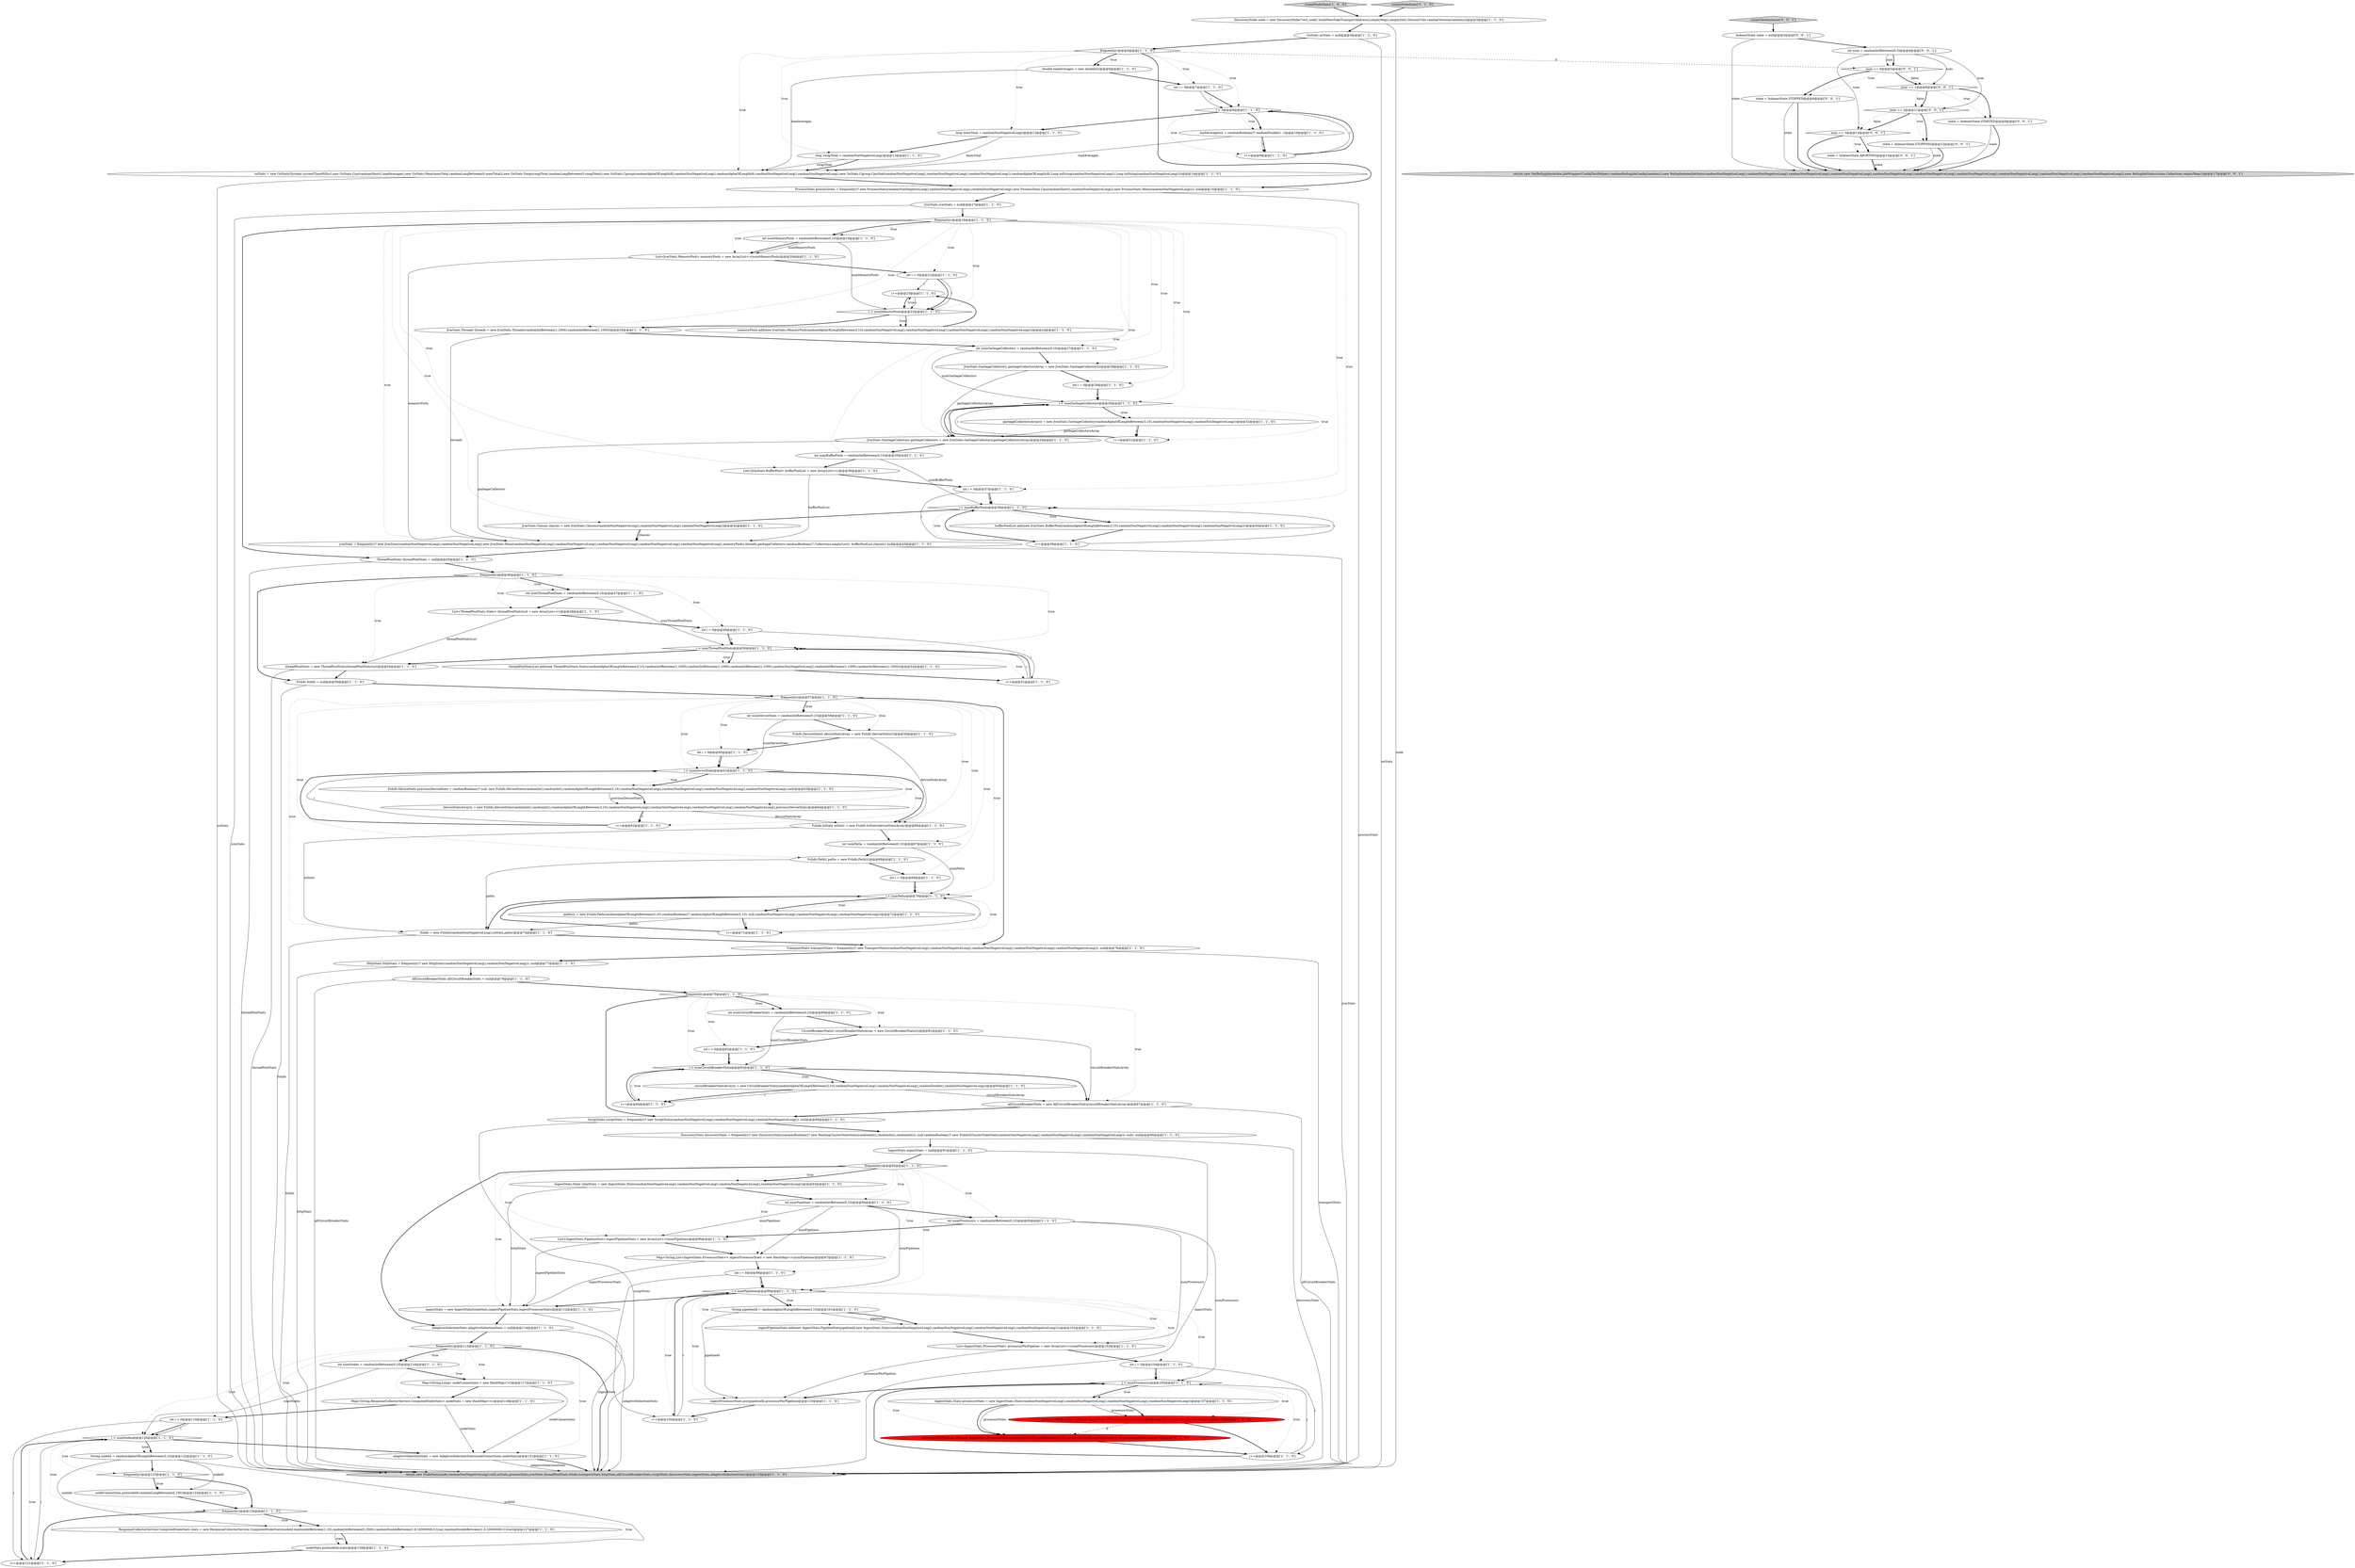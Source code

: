 digraph {
54 [style = filled, label = "int numPaths = randomIntBetween(0,10)@@@67@@@['1', '1', '0']", fillcolor = white, shape = ellipse image = "AAA0AAABBB1BBB"];
37 [style = filled, label = "i++@@@9@@@['1', '1', '0']", fillcolor = white, shape = ellipse image = "AAA0AAABBB1BBB"];
101 [style = filled, label = "ThreadPoolStats threadPoolStats = null@@@45@@@['1', '1', '0']", fillcolor = white, shape = ellipse image = "AAA0AAABBB1BBB"];
26 [style = filled, label = "bufferPoolList.add(new JvmStats.BufferPool(randomAlphaOfLengthBetween(3,10),randomNonNegativeLong(),randomNonNegativeLong(),randomNonNegativeLong()))@@@40@@@['1', '1', '0']", fillcolor = white, shape = ellipse image = "AAA0AAABBB1BBB"];
49 [style = filled, label = "osStats = new OsStats(System.currentTimeMillis(),new OsStats.Cpu(randomShort(),loadAverages),new OsStats.Mem(memTotal,randomLongBetween(0,memTotal)),new OsStats.Swap(swapTotal,randomLongBetween(0,swapTotal)),new OsStats.Cgroup(randomAlphaOfLength(8),randomNonNegativeLong(),randomAlphaOfLength(8),randomNonNegativeLong(),randomNonNegativeLong(),new OsStats.Cgroup.CpuStat(randomNonNegativeLong(),randomNonNegativeLong(),randomNonNegativeLong()),randomAlphaOfLength(8),Long.toString(randomNonNegativeLong()),Long.toString(randomNonNegativeLong())))@@@14@@@['1', '1', '0']", fillcolor = white, shape = ellipse image = "AAA0AAABBB1BBB"];
24 [style = filled, label = "i++@@@121@@@['1', '1', '0']", fillcolor = white, shape = ellipse image = "AAA0AAABBB1BBB"];
63 [style = filled, label = "return new NodeStats(node,randomNonNegativeLong(),null,osStats,processStats,jvmStats,threadPoolStats,fsInfo,transportStats,httpStats,allCircuitBreakerStats,scriptStats,discoveryStats,ingestStats,adaptiveSelectionStats)@@@133@@@['1', '1', '0']", fillcolor = lightgray, shape = ellipse image = "AAA0AAABBB1BBB"];
21 [style = filled, label = "int numNodes = randomIntBetween(0,10)@@@116@@@['1', '1', '0']", fillcolor = white, shape = ellipse image = "AAA0AAABBB1BBB"];
81 [style = filled, label = "FsInfo.DeviceStats(( deviceStatsArray = new FsInfo.DeviceStats((((@@@59@@@['1', '1', '0']", fillcolor = white, shape = ellipse image = "AAA0AAABBB1BBB"];
91 [style = filled, label = "allCircuitBreakerStats = new AllCircuitBreakerStats(circuitBreakerStatsArray)@@@87@@@['1', '1', '0']", fillcolor = white, shape = ellipse image = "AAA0AAABBB1BBB"];
2 [style = filled, label = "frequently()@@@115@@@['1', '1', '0']", fillcolor = white, shape = diamond image = "AAA0AAABBB1BBB"];
4 [style = filled, label = "int i = 0@@@21@@@['1', '1', '0']", fillcolor = white, shape = ellipse image = "AAA0AAABBB1BBB"];
116 [style = filled, label = "IndexerState state = null@@@3@@@['0', '0', '1']", fillcolor = white, shape = ellipse image = "AAA0AAABBB3BBB"];
107 [style = filled, label = "createNodeStats['1', '0', '0']", fillcolor = lightgray, shape = diamond image = "AAA0AAABBB1BBB"];
30 [style = filled, label = "IngestStats.Stats processorStats = new IngestStats.Stats(randomNonNegativeLong(),randomNonNegativeLong(),randomNonNegativeLong(),randomNonNegativeLong())@@@107@@@['1', '1', '0']", fillcolor = white, shape = ellipse image = "AAA0AAABBB1BBB"];
72 [style = filled, label = "ScriptStats scriptStats = frequently()? new ScriptStats(randomNonNegativeLong(),randomNonNegativeLong(),randomNonNegativeLong()): null@@@89@@@['1', '1', '0']", fillcolor = white, shape = ellipse image = "AAA0AAABBB1BBB"];
110 [style = filled, label = "AdaptiveSelectionStats adaptiveSelectionStats = null@@@114@@@['1', '1', '0']", fillcolor = white, shape = ellipse image = "AAA0AAABBB1BBB"];
114 [style = filled, label = "state = IndexerState.ABORTING@@@15@@@['0', '0', '1']", fillcolor = white, shape = ellipse image = "AAA0AAABBB3BBB"];
95 [style = filled, label = "i < numDeviceStats@@@61@@@['1', '1', '0']", fillcolor = white, shape = diamond image = "AAA0AAABBB1BBB"];
47 [style = filled, label = "AllCircuitBreakerStats allCircuitBreakerStats = null@@@78@@@['1', '1', '0']", fillcolor = white, shape = ellipse image = "AAA0AAABBB1BBB"];
121 [style = filled, label = "state = IndexerState.STOPPING@@@12@@@['0', '0', '1']", fillcolor = white, shape = ellipse image = "AAA0AAABBB3BBB"];
104 [style = filled, label = "jvmStats = frequently()? new JvmStats(randomNonNegativeLong(),randomNonNegativeLong(),new JvmStats.Mem(randomNonNegativeLong(),randomNonNegativeLong(),randomNonNegativeLong(),randomNonNegativeLong(),randomNonNegativeLong(),memoryPools),threads,garbageCollectors,randomBoolean()? Collections.emptyList(): bufferPoolList,classes): null@@@43@@@['1', '1', '0']", fillcolor = white, shape = ellipse image = "AAA0AAABBB1BBB"];
56 [style = filled, label = "JvmStats.Threads threads = new JvmStats.Threads(randomIntBetween(1,1000),randomIntBetween(1,1000))@@@26@@@['1', '1', '0']", fillcolor = white, shape = ellipse image = "AAA0AAABBB1BBB"];
22 [style = filled, label = "List<JvmStats.BufferPool> bufferPoolList = new ArrayList<>()@@@36@@@['1', '1', '0']", fillcolor = white, shape = ellipse image = "AAA0AAABBB1BBB"];
113 [style = filled, label = "createNodeStats['0', '1', '0']", fillcolor = lightgray, shape = diamond image = "AAA0AAABBB2BBB"];
66 [style = filled, label = "i < numNodes@@@120@@@['1', '1', '0']", fillcolor = white, shape = diamond image = "AAA0AAABBB1BBB"];
32 [style = filled, label = "i < numCircuitBreakerStats@@@83@@@['1', '1', '0']", fillcolor = white, shape = diamond image = "AAA0AAABBB1BBB"];
102 [style = filled, label = "i++@@@71@@@['1', '1', '0']", fillcolor = white, shape = ellipse image = "AAA0AAABBB1BBB"];
19 [style = filled, label = "long swapTotal = randomNonNegativeLong()@@@13@@@['1', '1', '0']", fillcolor = white, shape = ellipse image = "AAA0AAABBB1BBB"];
106 [style = filled, label = "Map<String,ResponseCollectorService.ComputedNodeStats> nodeStats = new HashMap<>()@@@118@@@['1', '1', '0']", fillcolor = white, shape = ellipse image = "AAA0AAABBB1BBB"];
70 [style = filled, label = "frequently()@@@5@@@['1', '1', '0']", fillcolor = white, shape = diamond image = "AAA0AAABBB1BBB"];
12 [style = filled, label = "IngestStats ingestStats = null@@@91@@@['1', '1', '0']", fillcolor = white, shape = ellipse image = "AAA0AAABBB1BBB"];
44 [style = filled, label = "long memTotal = randomNonNegativeLong()@@@12@@@['1', '1', '0']", fillcolor = white, shape = ellipse image = "AAA0AAABBB1BBB"];
89 [style = filled, label = "int j = 0@@@104@@@['1', '1', '0']", fillcolor = white, shape = ellipse image = "AAA0AAABBB1BBB"];
25 [style = filled, label = "List<IngestStats.PipelineStat> ingestPipelineStats = new ArrayList<>(numPipelines)@@@96@@@['1', '1', '0']", fillcolor = white, shape = ellipse image = "AAA0AAABBB1BBB"];
120 [style = filled, label = "num == 1@@@8@@@['0', '0', '1']", fillcolor = white, shape = diamond image = "AAA0AAABBB3BBB"];
34 [style = filled, label = "i++@@@62@@@['1', '1', '0']", fillcolor = white, shape = ellipse image = "AAA0AAABBB1BBB"];
62 [style = filled, label = "ingestStats = new IngestStats(totalStats,ingestPipelineStats,ingestProcessorStats)@@@112@@@['1', '1', '0']", fillcolor = white, shape = ellipse image = "AAA0AAABBB1BBB"];
55 [style = filled, label = "FsInfo.IoStats ioStats = new FsInfo.IoStats(deviceStatsArray)@@@66@@@['1', '1', '0']", fillcolor = white, shape = ellipse image = "AAA0AAABBB1BBB"];
124 [style = filled, label = "num == 0@@@5@@@['0', '0', '1']", fillcolor = white, shape = diamond image = "AAA0AAABBB3BBB"];
105 [style = filled, label = "JvmStats.Classes classes = new JvmStats.Classes(randomNonNegativeLong(),randomNonNegativeLong(),randomNonNegativeLong())@@@42@@@['1', '1', '0']", fillcolor = white, shape = ellipse image = "AAA0AAABBB1BBB"];
39 [style = filled, label = "i < numThreadPoolStats@@@50@@@['1', '1', '0']", fillcolor = white, shape = diamond image = "AAA0AAABBB1BBB"];
123 [style = filled, label = "num == 3@@@14@@@['0', '0', '1']", fillcolor = white, shape = diamond image = "AAA0AAABBB3BBB"];
36 [style = filled, label = "threadPoolStats = new ThreadPoolStats(threadPoolStatsList)@@@54@@@['1', '1', '0']", fillcolor = white, shape = ellipse image = "AAA0AAABBB1BBB"];
117 [style = filled, label = "state = IndexerState.STARTED@@@9@@@['0', '0', '1']", fillcolor = white, shape = ellipse image = "AAA0AAABBB3BBB"];
17 [style = filled, label = "int numDeviceStats = randomIntBetween(0,10)@@@58@@@['1', '1', '0']", fillcolor = white, shape = ellipse image = "AAA0AAABBB1BBB"];
58 [style = filled, label = "loadAverages(i( = randomBoolean()? randomDouble(): -1@@@10@@@['1', '1', '0']", fillcolor = white, shape = ellipse image = "AAA0AAABBB1BBB"];
51 [style = filled, label = "int numGarbageCollectors = randomIntBetween(0,10)@@@27@@@['1', '1', '0']", fillcolor = white, shape = ellipse image = "AAA0AAABBB1BBB"];
60 [style = filled, label = "i < numPaths@@@70@@@['1', '1', '0']", fillcolor = white, shape = diamond image = "AAA0AAABBB1BBB"];
46 [style = filled, label = "FsInfo.DeviceStats previousDeviceStats = randomBoolean()? null: new FsInfo.DeviceStats(randomInt(),randomInt(),randomAlphaOfLengthBetween(3,10),randomNonNegativeLong(),randomNonNegativeLong(),randomNonNegativeLong(),randomNonNegativeLong(),null)@@@63@@@['1', '1', '0']", fillcolor = white, shape = ellipse image = "AAA0AAABBB1BBB"];
125 [style = filled, label = "return new GetRollupJobsAction.JobWrapper(ConfigTestHelpers.randomRollupJobConfig(random()),new RollupIndexerJobStats(randomNonNegativeLong(),randomNonNegativeLong(),randomNonNegativeLong(),randomNonNegativeLong(),randomNonNegativeLong(),randomNonNegativeLong(),randomNonNegativeLong(),randomNonNegativeLong(),randomNonNegativeLong(),randomNonNegativeLong()),new RollupJobStatus(state,Collections.emptyMap()))@@@17@@@['0', '0', '1']", fillcolor = lightgray, shape = ellipse image = "AAA0AAABBB3BBB"];
50 [style = filled, label = "OsStats osStats = null@@@4@@@['1', '1', '0']", fillcolor = white, shape = ellipse image = "AAA0AAABBB1BBB"];
53 [style = filled, label = "j < numProcessors@@@105@@@['1', '1', '0']", fillcolor = white, shape = diamond image = "AAA0AAABBB1BBB"];
33 [style = filled, label = "i < numGarbageCollectors@@@30@@@['1', '1', '0']", fillcolor = white, shape = diamond image = "AAA0AAABBB1BBB"];
85 [style = filled, label = "i++@@@51@@@['1', '1', '0']", fillcolor = white, shape = ellipse image = "AAA0AAABBB1BBB"];
98 [style = filled, label = "int i = 0@@@98@@@['1', '1', '0']", fillcolor = white, shape = ellipse image = "AAA0AAABBB1BBB"];
35 [style = filled, label = "int i = 0@@@60@@@['1', '1', '0']", fillcolor = white, shape = ellipse image = "AAA0AAABBB1BBB"];
96 [style = filled, label = "int numProcessors = randomIntBetween(0,10)@@@95@@@['1', '1', '0']", fillcolor = white, shape = ellipse image = "AAA0AAABBB1BBB"];
9 [style = filled, label = "j++@@@106@@@['1', '1', '0']", fillcolor = white, shape = ellipse image = "AAA0AAABBB1BBB"];
11 [style = filled, label = "i++@@@23@@@['1', '1', '0']", fillcolor = white, shape = ellipse image = "AAA0AAABBB1BBB"];
97 [style = filled, label = "int i = 0@@@49@@@['1', '1', '0']", fillcolor = white, shape = ellipse image = "AAA0AAABBB1BBB"];
80 [style = filled, label = "frequently()@@@92@@@['1', '1', '0']", fillcolor = white, shape = diamond image = "AAA0AAABBB1BBB"];
65 [style = filled, label = "int i = 0@@@119@@@['1', '1', '0']", fillcolor = white, shape = ellipse image = "AAA0AAABBB1BBB"];
67 [style = filled, label = "i < numBufferPools@@@38@@@['1', '1', '0']", fillcolor = white, shape = diamond image = "AAA0AAABBB1BBB"];
57 [style = filled, label = "ResponseCollectorService.ComputedNodeStats stats = new ResponseCollectorService.ComputedNodeStats(nodeId,randomIntBetween(1,10),randomIntBetween(0,2000),randomDoubleBetween(1.0,10000000.0,true),randomDoubleBetween(1.0,10000000.0,true))@@@127@@@['1', '1', '0']", fillcolor = white, shape = ellipse image = "AAA0AAABBB1BBB"];
82 [style = filled, label = "int i = 0@@@69@@@['1', '1', '0']", fillcolor = white, shape = ellipse image = "AAA0AAABBB1BBB"];
92 [style = filled, label = "int numThreadPoolStats = randomIntBetween(0,10)@@@47@@@['1', '1', '0']", fillcolor = white, shape = ellipse image = "AAA0AAABBB1BBB"];
88 [style = filled, label = "HttpStats httpStats = frequently()? new HttpStats(randomNonNegativeLong(),randomNonNegativeLong()): null@@@77@@@['1', '1', '0']", fillcolor = white, shape = ellipse image = "AAA0AAABBB1BBB"];
28 [style = filled, label = "i++@@@39@@@['1', '1', '0']", fillcolor = white, shape = ellipse image = "AAA0AAABBB1BBB"];
52 [style = filled, label = "Map<String,List<IngestStats.ProcessorStat>> ingestProcessorStats = new HashMap<>(numPipelines)@@@97@@@['1', '1', '0']", fillcolor = white, shape = ellipse image = "AAA0AAABBB1BBB"];
77 [style = filled, label = "Map<String,Long> nodeConnections = new HashMap<>()@@@117@@@['1', '1', '0']", fillcolor = white, shape = ellipse image = "AAA0AAABBB1BBB"];
108 [style = filled, label = "ingestProcessorStats.put(pipelineId,processorPerPipeline)@@@110@@@['1', '1', '0']", fillcolor = white, shape = ellipse image = "AAA0AAABBB1BBB"];
86 [style = filled, label = "DiscoveryNode node = new DiscoveryNode(\"test_node\",buildNewFakeTransportAddress(),emptyMap(),emptySet(),VersionUtils.randomVersion(random()))@@@3@@@['1', '1', '0']", fillcolor = white, shape = ellipse image = "AAA0AAABBB1BBB"];
14 [style = filled, label = "FsInfo fsInfo = null@@@56@@@['1', '1', '0']", fillcolor = white, shape = ellipse image = "AAA0AAABBB1BBB"];
1 [style = filled, label = "i < 3@@@8@@@['1', '1', '0']", fillcolor = white, shape = diamond image = "AAA0AAABBB1BBB"];
112 [style = filled, label = "processorPerPipeline.add(new IngestStats.ProcessorStat(randomAlphaOfLengthBetween(3,10),randomAlphaOfLengthBetween(3,10),processorStats))@@@108@@@['0', '1', '0']", fillcolor = red, shape = ellipse image = "AAA1AAABBB2BBB"];
75 [style = filled, label = "DiscoveryStats discoveryStats = frequently()? new DiscoveryStats(randomBoolean()? new PendingClusterStateStats(randomInt(),randomInt(),randomInt()): null,randomBoolean()? new PublishClusterStateStats(randomNonNegativeLong(),randomNonNegativeLong(),randomNonNegativeLong()): null): null@@@90@@@['1', '1', '0']", fillcolor = white, shape = ellipse image = "AAA0AAABBB1BBB"];
78 [style = filled, label = "ProcessStats processStats = frequently()? new ProcessStats(randomNonNegativeLong(),randomNonNegativeLong(),randomNonNegativeLong(),new ProcessStats.Cpu(randomShort(),randomNonNegativeLong()),new ProcessStats.Mem(randomNonNegativeLong())): null@@@16@@@['1', '1', '0']", fillcolor = white, shape = ellipse image = "AAA0AAABBB1BBB"];
31 [style = filled, label = "TransportStats transportStats = frequently()? new TransportStats(randomNonNegativeLong(),randomNonNegativeLong(),randomNonNegativeLong(),randomNonNegativeLong(),randomNonNegativeLong()): null@@@76@@@['1', '1', '0']", fillcolor = white, shape = ellipse image = "AAA0AAABBB1BBB"];
27 [style = filled, label = "List<ThreadPoolStats.Stats> threadPoolStatsList = new ArrayList<>()@@@48@@@['1', '1', '0']", fillcolor = white, shape = ellipse image = "AAA0AAABBB1BBB"];
118 [style = filled, label = "num == 2@@@11@@@['0', '0', '1']", fillcolor = white, shape = diamond image = "AAA0AAABBB3BBB"];
115 [style = filled, label = "int num = randomIntBetween(0,3)@@@4@@@['0', '0', '1']", fillcolor = white, shape = ellipse image = "AAA0AAABBB3BBB"];
40 [style = filled, label = "i++@@@31@@@['1', '1', '0']", fillcolor = white, shape = ellipse image = "AAA0AAABBB1BBB"];
84 [style = filled, label = "int i = 0@@@82@@@['1', '1', '0']", fillcolor = white, shape = ellipse image = "AAA0AAABBB1BBB"];
71 [style = filled, label = "JvmStats jvmStats = null@@@17@@@['1', '1', '0']", fillcolor = white, shape = ellipse image = "AAA0AAABBB1BBB"];
87 [style = filled, label = "fsInfo = new FsInfo(randomNonNegativeLong(),ioStats,paths)@@@74@@@['1', '1', '0']", fillcolor = white, shape = ellipse image = "AAA0AAABBB1BBB"];
41 [style = filled, label = "JvmStats.GarbageCollector(( garbageCollectorsArray = new JvmStats.GarbageCollector((((@@@28@@@['1', '1', '0']", fillcolor = white, shape = ellipse image = "AAA0AAABBB1BBB"];
68 [style = filled, label = "int i = 0@@@7@@@['1', '1', '0']", fillcolor = white, shape = ellipse image = "AAA0AAABBB1BBB"];
119 [style = filled, label = "createTestInstance['0', '0', '1']", fillcolor = lightgray, shape = diamond image = "AAA0AAABBB3BBB"];
73 [style = filled, label = "int i = 0@@@37@@@['1', '1', '0']", fillcolor = white, shape = ellipse image = "AAA0AAABBB1BBB"];
59 [style = filled, label = "processorPerPipeline.add(new IngestStats.ProcessorStat(randomAlphaOfLengthBetween(3,10),processorStats))@@@108@@@['1', '0', '0']", fillcolor = red, shape = ellipse image = "AAA1AAABBB1BBB"];
111 [style = filled, label = "int numBufferPools = randomIntBetween(0,10)@@@35@@@['1', '1', '0']", fillcolor = white, shape = ellipse image = "AAA0AAABBB1BBB"];
100 [style = filled, label = "frequently()@@@18@@@['1', '1', '0']", fillcolor = white, shape = diamond image = "AAA0AAABBB1BBB"];
64 [style = filled, label = "double loadAverages = new double((((@@@6@@@['1', '1', '0']", fillcolor = white, shape = ellipse image = "AAA0AAABBB1BBB"];
6 [style = filled, label = "List<JvmStats.MemoryPool> memoryPools = new ArrayList<>(numMemoryPools)@@@20@@@['1', '1', '0']", fillcolor = white, shape = ellipse image = "AAA0AAABBB1BBB"];
18 [style = filled, label = "i < numPipelines@@@99@@@['1', '1', '0']", fillcolor = white, shape = diamond image = "AAA0AAABBB1BBB"];
42 [style = filled, label = "String nodeId = randomAlphaOfLengthBetween(3,10)@@@122@@@['1', '1', '0']", fillcolor = white, shape = ellipse image = "AAA0AAABBB1BBB"];
48 [style = filled, label = "String pipelineId = randomAlphaOfLengthBetween(3,10)@@@101@@@['1', '1', '0']", fillcolor = white, shape = ellipse image = "AAA0AAABBB1BBB"];
43 [style = filled, label = "JvmStats.GarbageCollectors garbageCollectors = new JvmStats.GarbageCollectors(garbageCollectorsArray)@@@34@@@['1', '1', '0']", fillcolor = white, shape = ellipse image = "AAA0AAABBB1BBB"];
90 [style = filled, label = "deviceStatsArray(i( = new FsInfo.DeviceStats(randomInt(),randomInt(),randomAlphaOfLengthBetween(3,10),randomNonNegativeLong(),randomNonNegativeLong(),randomNonNegativeLong(),randomNonNegativeLong(),previousDeviceStats)@@@64@@@['1', '1', '0']", fillcolor = white, shape = ellipse image = "AAA0AAABBB1BBB"];
83 [style = filled, label = "CircuitBreakerStats(( circuitBreakerStatsArray = new CircuitBreakerStats((((@@@81@@@['1', '1', '0']", fillcolor = white, shape = ellipse image = "AAA0AAABBB1BBB"];
13 [style = filled, label = "int i = 0@@@29@@@['1', '1', '0']", fillcolor = white, shape = ellipse image = "AAA0AAABBB1BBB"];
23 [style = filled, label = "ingestPipelineStats.add(new IngestStats.PipelineStat(pipelineId,new IngestStats.Stats(randomNonNegativeLong(),randomNonNegativeLong(),randomNonNegativeLong(),randomNonNegativeLong())))@@@102@@@['1', '1', '0']", fillcolor = white, shape = ellipse image = "AAA0AAABBB1BBB"];
61 [style = filled, label = "frequently()@@@79@@@['1', '1', '0']", fillcolor = white, shape = diamond image = "AAA0AAABBB1BBB"];
69 [style = filled, label = "circuitBreakerStatsArray(i( = new CircuitBreakerStats(randomAlphaOfLengthBetween(3,10),randomNonNegativeLong(),randomNonNegativeLong(),randomDouble(),randomNonNegativeLong())@@@85@@@['1', '1', '0']", fillcolor = white, shape = ellipse image = "AAA0AAABBB1BBB"];
8 [style = filled, label = "nodeConnections.put(nodeId,randomLongBetween(0,100))@@@124@@@['1', '1', '0']", fillcolor = white, shape = ellipse image = "AAA0AAABBB1BBB"];
93 [style = filled, label = "paths(i( = new FsInfo.Path(randomAlphaOfLengthBetween(3,10),randomBoolean()? randomAlphaOfLengthBetween(3,10): null,randomNonNegativeLong(),randomNonNegativeLong(),randomNonNegativeLong())@@@72@@@['1', '1', '0']", fillcolor = white, shape = ellipse image = "AAA0AAABBB1BBB"];
20 [style = filled, label = "i++@@@84@@@['1', '1', '0']", fillcolor = white, shape = ellipse image = "AAA0AAABBB1BBB"];
7 [style = filled, label = "FsInfo.Path(( paths = new FsInfo.Path((((@@@68@@@['1', '1', '0']", fillcolor = white, shape = ellipse image = "AAA0AAABBB1BBB"];
109 [style = filled, label = "garbageCollectorsArray(i( = new JvmStats.GarbageCollector(randomAlphaOfLengthBetween(3,10),randomNonNegativeLong(),randomNonNegativeLong())@@@32@@@['1', '1', '0']", fillcolor = white, shape = ellipse image = "AAA0AAABBB1BBB"];
3 [style = filled, label = "frequently()@@@126@@@['1', '1', '0']", fillcolor = white, shape = diamond image = "AAA0AAABBB1BBB"];
38 [style = filled, label = "List<IngestStats.ProcessorStat> processorPerPipeline = new ArrayList<>(numProcessors)@@@103@@@['1', '1', '0']", fillcolor = white, shape = ellipse image = "AAA0AAABBB1BBB"];
79 [style = filled, label = "int numPipelines = randomIntBetween(0,10)@@@94@@@['1', '1', '0']", fillcolor = white, shape = ellipse image = "AAA0AAABBB1BBB"];
45 [style = filled, label = "memoryPools.add(new JvmStats.MemoryPool(randomAlphaOfLengthBetween(3,10),randomNonNegativeLong(),randomNonNegativeLong(),randomNonNegativeLong(),randomNonNegativeLong()))@@@24@@@['1', '1', '0']", fillcolor = white, shape = ellipse image = "AAA0AAABBB1BBB"];
15 [style = filled, label = "frequently()@@@123@@@['1', '1', '0']", fillcolor = white, shape = diamond image = "AAA0AAABBB1BBB"];
29 [style = filled, label = "i++@@@100@@@['1', '1', '0']", fillcolor = white, shape = ellipse image = "AAA0AAABBB1BBB"];
5 [style = filled, label = "frequently()@@@57@@@['1', '1', '0']", fillcolor = white, shape = diamond image = "AAA0AAABBB1BBB"];
10 [style = filled, label = "IngestStats.Stats totalStats = new IngestStats.Stats(randomNonNegativeLong(),randomNonNegativeLong(),randomNonNegativeLong(),randomNonNegativeLong())@@@93@@@['1', '1', '0']", fillcolor = white, shape = ellipse image = "AAA0AAABBB1BBB"];
74 [style = filled, label = "adaptiveSelectionStats = new AdaptiveSelectionStats(nodeConnections,nodeStats)@@@131@@@['1', '1', '0']", fillcolor = white, shape = ellipse image = "AAA0AAABBB1BBB"];
16 [style = filled, label = "frequently()@@@46@@@['1', '1', '0']", fillcolor = white, shape = diamond image = "AAA0AAABBB1BBB"];
94 [style = filled, label = "nodeStats.put(nodeId,stats)@@@128@@@['1', '1', '0']", fillcolor = white, shape = ellipse image = "AAA0AAABBB1BBB"];
0 [style = filled, label = "i < numMemoryPools@@@22@@@['1', '1', '0']", fillcolor = white, shape = diamond image = "AAA0AAABBB1BBB"];
122 [style = filled, label = "state = IndexerState.STOPPED@@@6@@@['0', '0', '1']", fillcolor = white, shape = ellipse image = "AAA0AAABBB3BBB"];
76 [style = filled, label = "threadPoolStatsList.add(new ThreadPoolStats.Stats(randomAlphaOfLengthBetween(3,10),randomIntBetween(1,1000),randomIntBetween(1,1000),randomIntBetween(1,1000),randomNonNegativeLong(),randomIntBetween(1,1000),randomIntBetween(1,1000)))@@@52@@@['1', '1', '0']", fillcolor = white, shape = ellipse image = "AAA0AAABBB1BBB"];
103 [style = filled, label = "int numMemoryPools = randomIntBetween(0,10)@@@19@@@['1', '1', '0']", fillcolor = white, shape = ellipse image = "AAA0AAABBB1BBB"];
99 [style = filled, label = "int numCircuitBreakerStats = randomIntBetween(0,10)@@@80@@@['1', '1', '0']", fillcolor = white, shape = ellipse image = "AAA0AAABBB1BBB"];
83->84 [style = bold, label=""];
61->91 [style = dotted, label="true"];
54->60 [style = solid, label="numPaths"];
25->52 [style = bold, label=""];
67->28 [style = dotted, label="true"];
3->24 [style = bold, label=""];
19->49 [style = solid, label="swapTotal"];
56->104 [style = solid, label="threads"];
9->53 [style = solid, label="j"];
99->83 [style = bold, label=""];
49->78 [style = bold, label=""];
74->63 [style = solid, label="adaptiveSelectionStats"];
29->18 [style = bold, label=""];
52->62 [style = solid, label="ingestProcessorStats"];
64->49 [style = solid, label="loadAverages"];
15->8 [style = dotted, label="true"];
83->91 [style = solid, label="circuitBreakerStatsArray"];
89->53 [style = solid, label="j"];
5->95 [style = dotted, label="true"];
1->44 [style = bold, label=""];
106->74 [style = solid, label="nodeStats"];
22->73 [style = bold, label=""];
65->66 [style = bold, label=""];
2->21 [style = dotted, label="true"];
1->58 [style = dotted, label="true"];
112->9 [style = bold, label=""];
101->16 [style = bold, label=""];
69->20 [style = solid, label="i"];
45->11 [style = bold, label=""];
6->4 [style = bold, label=""];
96->25 [style = bold, label=""];
32->91 [style = bold, label=""];
95->55 [style = bold, label=""];
58->37 [style = solid, label="i"];
102->60 [style = bold, label=""];
73->28 [style = solid, label="i"];
100->0 [style = dotted, label="true"];
41->43 [style = solid, label="garbageCollectorsArray"];
85->39 [style = solid, label="i"];
100->13 [style = dotted, label="true"];
52->98 [style = bold, label=""];
8->3 [style = bold, label=""];
32->20 [style = dotted, label="true"];
58->37 [style = bold, label=""];
105->104 [style = solid, label="classes"];
80->10 [style = dotted, label="true"];
17->95 [style = solid, label="numDeviceStats"];
43->104 [style = solid, label="garbageCollectors"];
18->48 [style = bold, label=""];
100->103 [style = dotted, label="true"];
24->66 [style = solid, label="i"];
100->101 [style = bold, label=""];
98->18 [style = solid, label="i"];
1->37 [style = dotted, label="true"];
31->88 [style = bold, label=""];
66->74 [style = bold, label=""];
90->34 [style = bold, label=""];
100->104 [style = dotted, label="true"];
80->52 [style = dotted, label="true"];
89->9 [style = solid, label="j"];
60->102 [style = dotted, label="true"];
116->125 [style = solid, label="state"];
6->104 [style = solid, label="memoryPools"];
0->56 [style = bold, label=""];
122->125 [style = bold, label=""];
34->95 [style = bold, label=""];
64->68 [style = bold, label=""];
5->54 [style = dotted, label="true"];
75->12 [style = bold, label=""];
55->54 [style = bold, label=""];
94->24 [style = bold, label=""];
70->64 [style = dotted, label="true"];
86->63 [style = solid, label="node"];
2->74 [style = dotted, label="true"];
109->40 [style = bold, label=""];
100->111 [style = dotted, label="true"];
46->90 [style = solid, label="previousDeviceStats"];
91->72 [style = bold, label=""];
53->59 [style = dotted, label="true"];
18->38 [style = dotted, label="true"];
81->55 [style = solid, label="deviceStatsArray"];
53->9 [style = dotted, label="true"];
122->125 [style = solid, label="state"];
111->67 [style = solid, label="numBufferPools"];
16->39 [style = dotted, label="true"];
80->62 [style = dotted, label="true"];
124->122 [style = bold, label=""];
78->71 [style = bold, label=""];
16->14 [style = bold, label=""];
90->55 [style = solid, label="deviceStatsArray"];
26->28 [style = bold, label=""];
123->125 [style = bold, label=""];
41->13 [style = bold, label=""];
65->24 [style = solid, label="i"];
25->62 [style = solid, label="ingestPipelineStats"];
21->77 [style = bold, label=""];
48->23 [style = solid, label="pipelineId"];
42->94 [style = solid, label="nodeId"];
124->120 [style = dotted, label="false"];
113->86 [style = bold, label=""];
109->40 [style = solid, label="i"];
98->18 [style = bold, label=""];
50->70 [style = bold, label=""];
110->63 [style = solid, label="adaptiveSelectionStats"];
5->17 [style = bold, label=""];
37->1 [style = solid, label="i"];
68->1 [style = bold, label=""];
35->95 [style = solid, label="i"];
70->78 [style = bold, label=""];
20->32 [style = solid, label="i"];
70->49 [style = dotted, label="true"];
89->53 [style = bold, label=""];
54->7 [style = bold, label=""];
18->89 [style = dotted, label="true"];
30->59 [style = solid, label="processorStats"];
72->75 [style = bold, label=""];
43->111 [style = bold, label=""];
13->33 [style = solid, label="i"];
110->2 [style = bold, label=""];
29->18 [style = solid, label="i"];
16->36 [style = dotted, label="true"];
73->67 [style = solid, label="i"];
100->103 [style = bold, label=""];
88->47 [style = bold, label=""];
80->110 [style = bold, label=""];
40->33 [style = bold, label=""];
2->77 [style = dotted, label="true"];
120->118 [style = dotted, label="false"];
42->8 [style = solid, label="nodeId"];
100->41 [style = dotted, label="true"];
100->43 [style = dotted, label="true"];
16->27 [style = dotted, label="true"];
115->124 [style = bold, label=""];
33->109 [style = dotted, label="true"];
80->25 [style = dotted, label="true"];
33->109 [style = bold, label=""];
4->11 [style = solid, label="i"];
47->63 [style = solid, label="allCircuitBreakerStats"];
95->90 [style = dotted, label="true"];
40->33 [style = solid, label="i"];
79->96 [style = bold, label=""];
38->89 [style = bold, label=""];
20->32 [style = bold, label=""];
114->125 [style = bold, label=""];
30->112 [style = solid, label="processorStats"];
103->0 [style = solid, label="numMemoryPools"];
124->120 [style = bold, label=""];
61->83 [style = dotted, label="true"];
96->38 [style = solid, label="numProcessors"];
18->62 [style = bold, label=""];
98->29 [style = solid, label="i"];
19->49 [style = bold, label=""];
75->63 [style = solid, label="discoveryStats"];
57->94 [style = bold, label=""];
118->123 [style = bold, label=""];
5->55 [style = dotted, label="true"];
116->115 [style = bold, label=""];
100->56 [style = dotted, label="true"];
27->36 [style = solid, label="threadPoolStatsList"];
82->60 [style = bold, label=""];
77->74 [style = solid, label="nodeConnections"];
100->22 [style = dotted, label="true"];
118->121 [style = dotted, label="true"];
100->105 [style = dotted, label="true"];
84->32 [style = solid, label="i"];
105->104 [style = bold, label=""];
2->63 [style = bold, label=""];
10->79 [style = bold, label=""];
0->11 [style = dotted, label="true"];
42->15 [style = bold, label=""];
2->106 [style = dotted, label="true"];
104->63 [style = solid, label="jvmStats"];
0->45 [style = dotted, label="true"];
81->35 [style = bold, label=""];
73->67 [style = bold, label=""];
53->30 [style = dotted, label="true"];
71->63 [style = solid, label="jvmStats"];
37->1 [style = bold, label=""];
115->123 [style = solid, label="num"];
33->40 [style = dotted, label="true"];
72->63 [style = solid, label="scriptStats"];
53->30 [style = bold, label=""];
67->26 [style = bold, label=""];
69->20 [style = bold, label=""];
32->69 [style = dotted, label="true"];
5->87 [style = dotted, label="true"];
4->0 [style = bold, label=""];
56->51 [style = bold, label=""];
124->122 [style = dotted, label="true"];
16->92 [style = bold, label=""];
70->68 [style = dotted, label="true"];
42->57 [style = solid, label="nodeId"];
71->100 [style = bold, label=""];
39->85 [style = dotted, label="true"];
85->39 [style = bold, label=""];
2->21 [style = bold, label=""];
5->7 [style = dotted, label="true"];
50->63 [style = solid, label="osStats"];
7->82 [style = bold, label=""];
68->1 [style = solid, label="i"];
57->94 [style = solid, label="stats"];
107->86 [style = bold, label=""];
61->72 [style = bold, label=""];
18->53 [style = dotted, label="true"];
27->97 [style = bold, label=""];
24->66 [style = bold, label=""];
104->101 [style = bold, label=""];
88->63 [style = solid, label="httpStats"];
47->61 [style = bold, label=""];
91->63 [style = solid, label="allCircuitBreakerStats"];
92->39 [style = solid, label="numThreadPoolStats"];
65->66 [style = solid, label="i"];
60->93 [style = dotted, label="true"];
79->52 [style = solid, label="numPipelines"];
80->98 [style = dotted, label="true"];
66->24 [style = dotted, label="true"];
48->23 [style = bold, label=""];
67->105 [style = bold, label=""];
51->33 [style = solid, label="numGarbageCollectors"];
114->125 [style = solid, label="state"];
59->112 [style = dashed, label="0"];
109->43 [style = solid, label="garbageCollectorsArray"];
70->124 [style = dashed, label="0"];
103->6 [style = bold, label=""];
30->59 [style = bold, label=""];
15->8 [style = bold, label=""];
100->4 [style = dotted, label="true"];
14->5 [style = bold, label=""];
5->17 [style = dotted, label="true"];
95->46 [style = dotted, label="true"];
70->44 [style = dotted, label="true"];
12->80 [style = bold, label=""];
28->67 [style = bold, label=""];
14->63 [style = solid, label="fsInfo"];
118->121 [style = bold, label=""];
18->108 [style = dotted, label="true"];
115->118 [style = solid, label="num"];
100->73 [style = dotted, label="true"];
80->10 [style = bold, label=""];
30->112 [style = bold, label=""];
115->124 [style = solid, label="num"];
123->114 [style = dotted, label="true"];
70->19 [style = dotted, label="true"];
87->31 [style = bold, label=""];
5->31 [style = bold, label=""];
66->42 [style = dotted, label="true"];
53->112 [style = dotted, label="true"];
90->34 [style = solid, label="i"];
38->108 [style = solid, label="processorPerPipeline"];
66->15 [style = dotted, label="true"];
100->51 [style = dotted, label="true"];
3->57 [style = bold, label=""];
39->76 [style = bold, label=""];
51->41 [style = bold, label=""];
53->108 [style = bold, label=""];
123->114 [style = bold, label=""];
9->53 [style = bold, label=""];
100->6 [style = dotted, label="true"];
79->25 [style = solid, label="numPipelines"];
70->64 [style = bold, label=""];
59->9 [style = bold, label=""];
44->19 [style = bold, label=""];
92->27 [style = bold, label=""];
12->63 [style = solid, label="ingestStats"];
62->110 [style = bold, label=""];
28->67 [style = solid, label="i"];
46->90 [style = bold, label=""];
79->18 [style = solid, label="numPipelines"];
121->125 [style = solid, label="state"];
22->104 [style = solid, label="bufferPoolList"];
39->76 [style = dotted, label="true"];
120->117 [style = bold, label=""];
49->63 [style = solid, label="osStats"];
11->0 [style = solid, label="i"];
78->63 [style = solid, label="processStats"];
93->87 [style = solid, label="paths"];
87->63 [style = solid, label="fsInfo"];
21->66 [style = solid, label="numNodes"];
18->23 [style = dotted, label="true"];
106->65 [style = bold, label=""];
80->79 [style = dotted, label="true"];
58->49 [style = solid, label="loadAverages"];
119->116 [style = bold, label=""];
67->26 [style = dotted, label="true"];
108->29 [style = bold, label=""];
55->87 [style = solid, label="ioStats"];
74->63 [style = bold, label=""];
115->120 [style = solid, label="num"];
31->63 [style = solid, label="transportStats"];
95->46 [style = bold, label=""];
2->66 [style = dotted, label="true"];
36->14 [style = bold, label=""];
120->118 [style = bold, label=""];
1->58 [style = bold, label=""];
62->63 [style = solid, label="ingestStats"];
80->18 [style = dotted, label="true"];
60->93 [style = bold, label=""];
4->0 [style = solid, label="i"];
66->3 [style = dotted, label="true"];
120->117 [style = dotted, label="true"];
99->32 [style = solid, label="numCircuitBreakerStats"];
102->60 [style = solid, label="i"];
93->102 [style = bold, label=""];
18->29 [style = dotted, label="true"];
69->91 [style = solid, label="circuitBreakerStatsArray"];
97->39 [style = solid, label="i"];
86->50 [style = bold, label=""];
0->45 [style = bold, label=""];
61->84 [style = dotted, label="true"];
103->6 [style = solid, label="numMemoryPools"];
48->108 [style = solid, label="pipelineId"];
100->33 [style = dotted, label="true"];
15->3 [style = bold, label=""];
3->57 [style = dotted, label="true"];
61->99 [style = dotted, label="true"];
96->53 [style = solid, label="numProcessors"];
93->102 [style = solid, label="i"];
77->106 [style = bold, label=""];
5->35 [style = dotted, label="true"];
117->125 [style = solid, label="state"];
76->85 [style = bold, label=""];
95->34 [style = dotted, label="true"];
33->43 [style = bold, label=""];
97->85 [style = solid, label="i"];
66->42 [style = bold, label=""];
16->92 [style = dotted, label="true"];
101->63 [style = solid, label="threadPoolStats"];
121->125 [style = bold, label=""];
16->97 [style = dotted, label="true"];
84->32 [style = bold, label=""];
10->62 [style = solid, label="totalStats"];
5->81 [style = dotted, label="true"];
5->82 [style = dotted, label="true"];
118->123 [style = dotted, label="false"];
61->32 [style = dotted, label="true"];
61->99 [style = bold, label=""];
18->48 [style = dotted, label="true"];
117->125 [style = bold, label=""];
36->63 [style = solid, label="threadPoolStats"];
35->95 [style = bold, label=""];
44->49 [style = solid, label="memTotal"];
60->87 [style = bold, label=""];
97->39 [style = bold, label=""];
82->60 [style = solid, label="i"];
11->0 [style = bold, label=""];
5->60 [style = dotted, label="true"];
111->22 [style = bold, label=""];
34->95 [style = solid, label="i"];
32->69 [style = bold, label=""];
3->94 [style = dotted, label="true"];
80->96 [style = dotted, label="true"];
23->38 [style = bold, label=""];
17->81 [style = bold, label=""];
70->1 [style = dotted, label="true"];
2->65 [style = dotted, label="true"];
100->67 [style = dotted, label="true"];
13->33 [style = bold, label=""];
7->87 [style = solid, label="paths"];
39->36 [style = bold, label=""];
}
